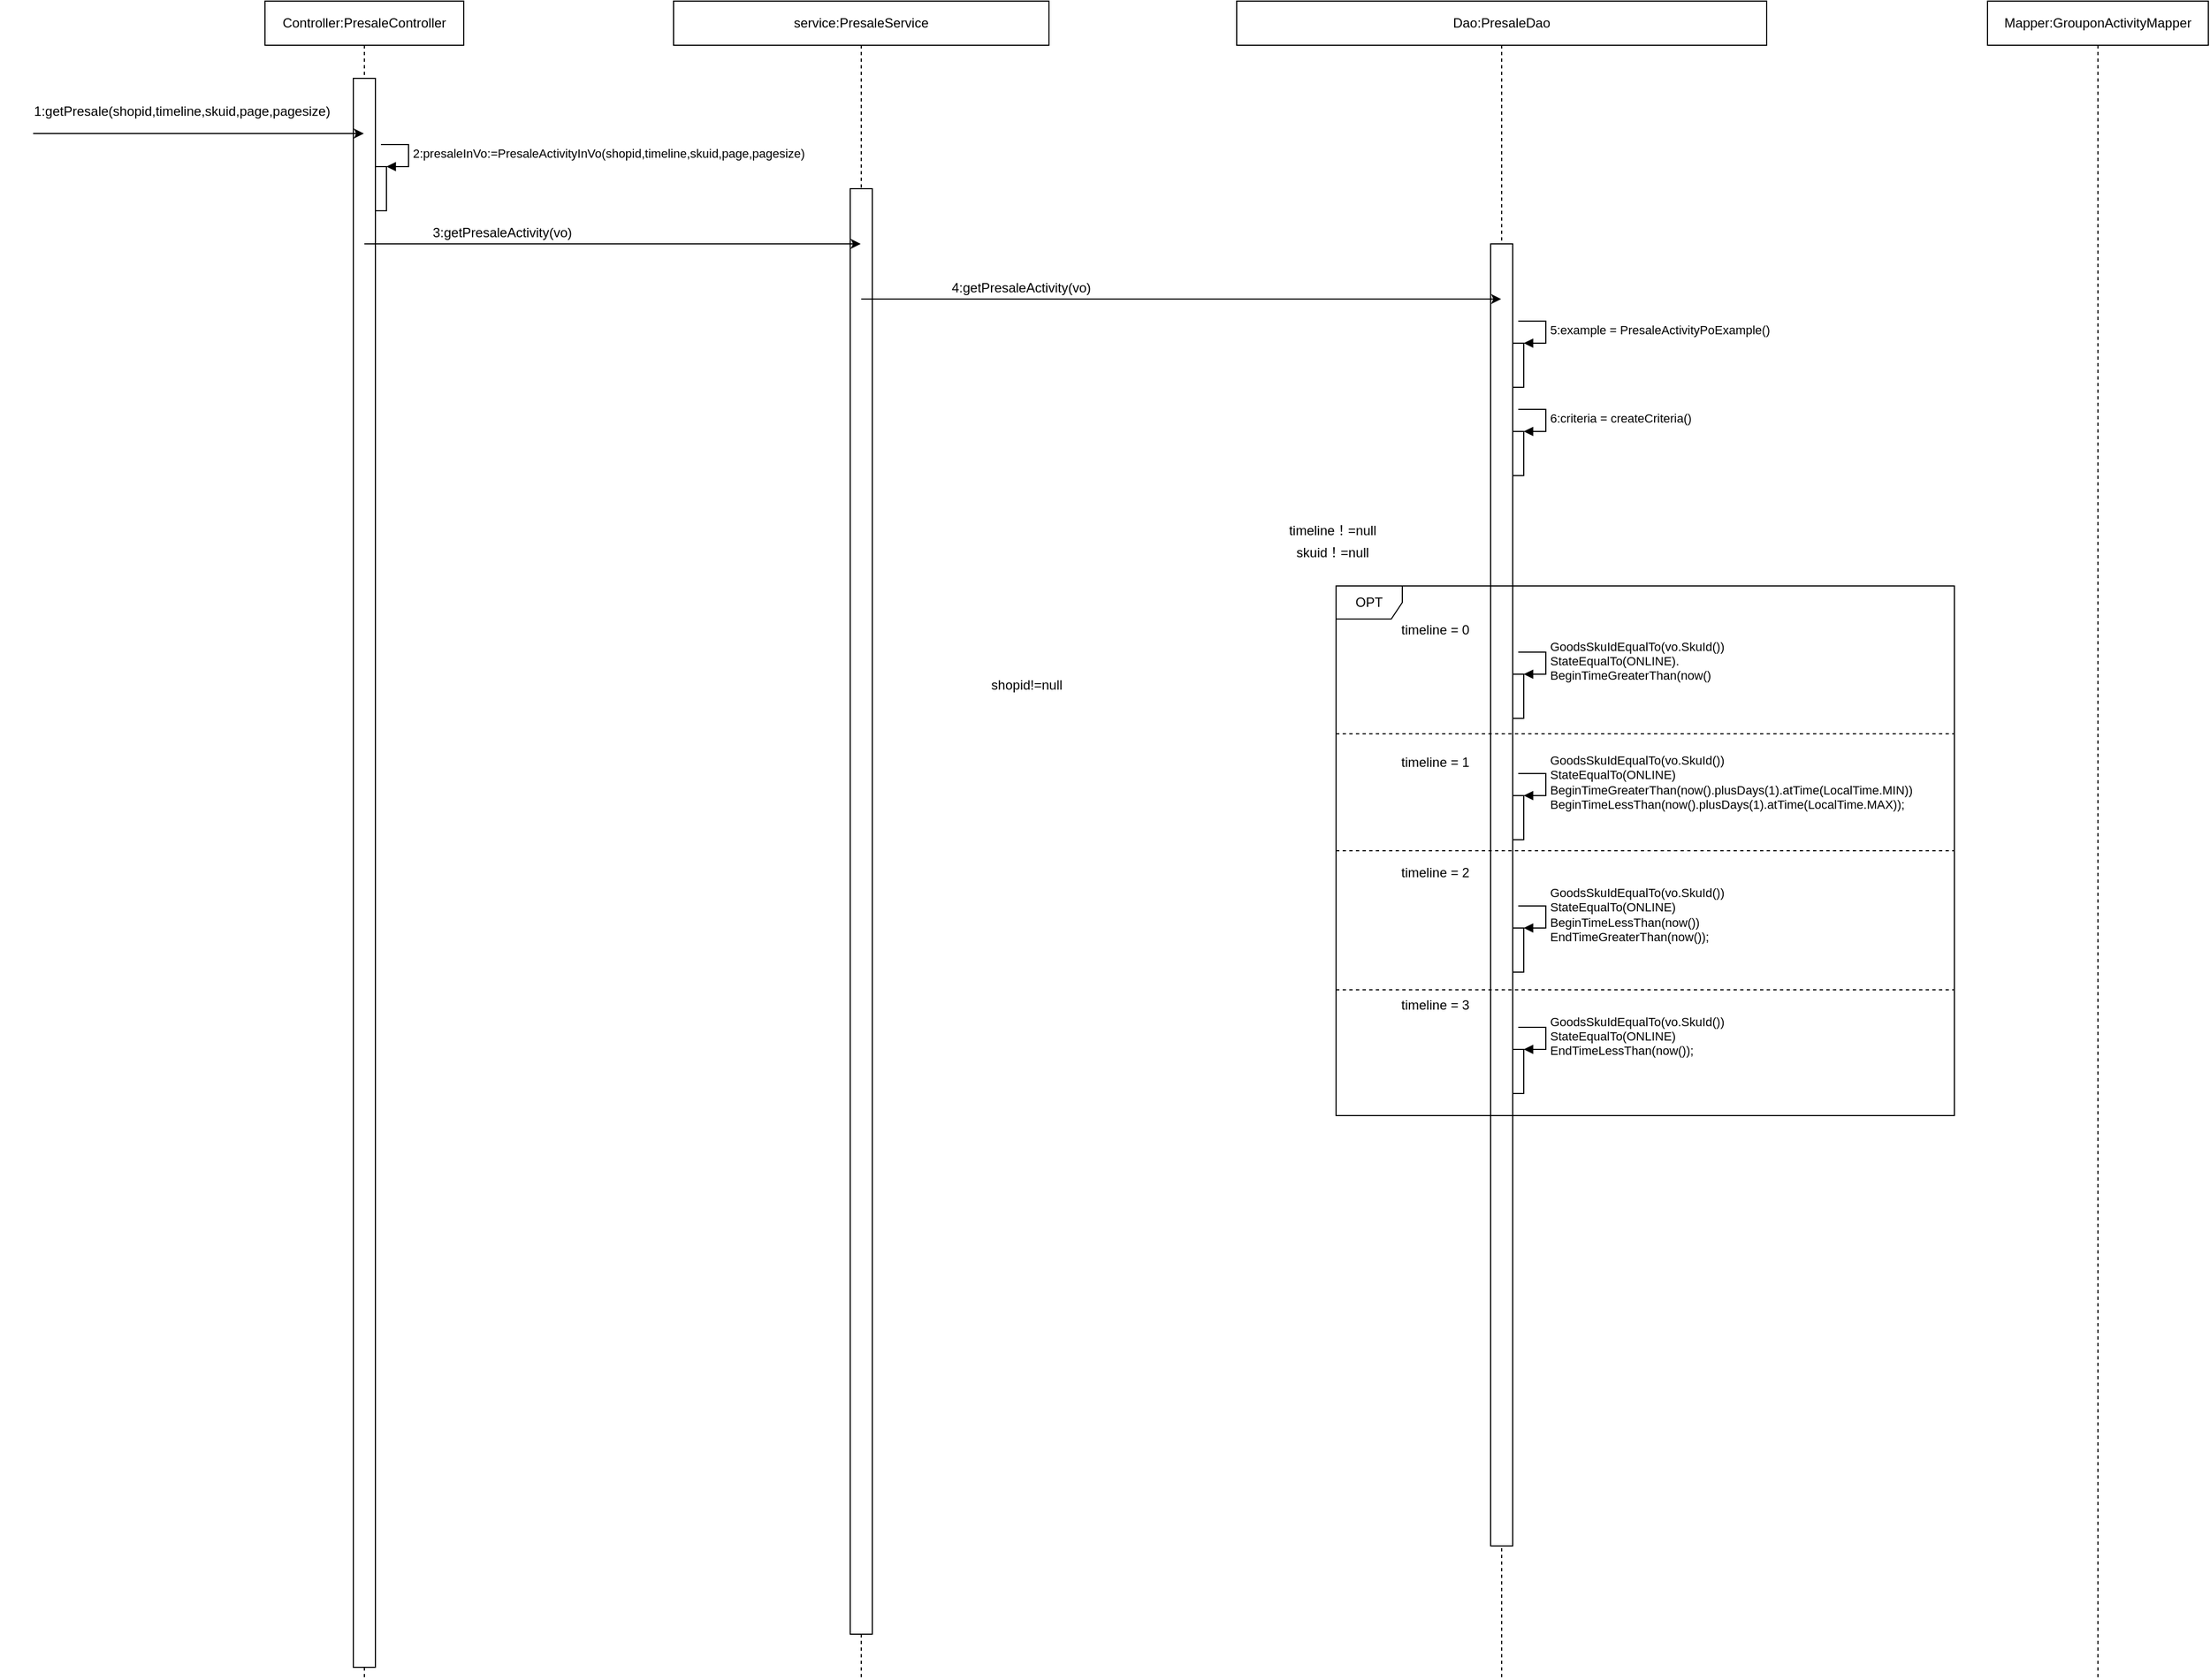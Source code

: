 <mxfile version="14.1.1" type="github">
  <diagram id="x5E5y22HB3m255_ReXKd" name="Page-1">
    <mxGraphModel dx="1865" dy="587" grid="1" gridSize="10" guides="1" tooltips="1" connect="1" arrows="1" fold="1" page="1" pageScale="1" pageWidth="827" pageHeight="1169" math="0" shadow="0">
      <root>
        <mxCell id="0" />
        <mxCell id="1" parent="0" />
        <mxCell id="rrSZmSB8H3wMyUmLUTJx-1" value="&lt;div&gt;service:PresaleService&lt;/div&gt;" style="shape=umlLifeline;perimeter=lifelinePerimeter;whiteSpace=wrap;html=1;container=1;collapsible=0;recursiveResize=0;outlineConnect=0;" vertex="1" parent="1">
          <mxGeometry x="180" y="40" width="340" height="1520" as="geometry" />
        </mxCell>
        <mxCell id="rrSZmSB8H3wMyUmLUTJx-2" value="" style="rounded=0;whiteSpace=wrap;html=1;" vertex="1" parent="rrSZmSB8H3wMyUmLUTJx-1">
          <mxGeometry x="160" y="170" width="20" height="1310" as="geometry" />
        </mxCell>
        <mxCell id="rrSZmSB8H3wMyUmLUTJx-6" value="Mapper:GrouponActivityMapper" style="shape=umlLifeline;perimeter=lifelinePerimeter;whiteSpace=wrap;html=1;container=1;collapsible=0;recursiveResize=0;outlineConnect=0;" vertex="1" parent="1">
          <mxGeometry x="1370" y="40" width="200" height="1520" as="geometry" />
        </mxCell>
        <mxCell id="rrSZmSB8H3wMyUmLUTJx-11" value="Controller:PresaleController" style="shape=umlLifeline;perimeter=lifelinePerimeter;whiteSpace=wrap;html=1;container=1;collapsible=0;recursiveResize=0;outlineConnect=0;" vertex="1" parent="1">
          <mxGeometry x="-190" y="40" width="180" height="1520" as="geometry" />
        </mxCell>
        <mxCell id="rrSZmSB8H3wMyUmLUTJx-12" value="" style="rounded=0;whiteSpace=wrap;html=1;" vertex="1" parent="rrSZmSB8H3wMyUmLUTJx-11">
          <mxGeometry x="80" y="70" width="20" height="1440" as="geometry" />
        </mxCell>
        <mxCell id="rrSZmSB8H3wMyUmLUTJx-60" value="" style="html=1;points=[];perimeter=orthogonalPerimeter;" vertex="1" parent="rrSZmSB8H3wMyUmLUTJx-11">
          <mxGeometry x="100" y="150" width="10" height="40" as="geometry" />
        </mxCell>
        <mxCell id="rrSZmSB8H3wMyUmLUTJx-61" value="2:presaleInVo:=PresaleActivityInVo(shopid,timeline,skuid,page,pagesize)" style="edgeStyle=orthogonalEdgeStyle;html=1;align=left;spacingLeft=2;endArrow=block;rounded=0;entryX=1;entryY=0;" edge="1" target="rrSZmSB8H3wMyUmLUTJx-60" parent="rrSZmSB8H3wMyUmLUTJx-11">
          <mxGeometry relative="1" as="geometry">
            <mxPoint x="105" y="130" as="sourcePoint" />
            <Array as="points">
              <mxPoint x="130" y="130" />
            </Array>
          </mxGeometry>
        </mxCell>
        <mxCell id="rrSZmSB8H3wMyUmLUTJx-18" value="Dao:PresaleDao" style="shape=umlLifeline;perimeter=lifelinePerimeter;whiteSpace=wrap;html=1;container=1;collapsible=0;recursiveResize=0;outlineConnect=0;" vertex="1" parent="1">
          <mxGeometry x="690" y="40" width="480" height="1520" as="geometry" />
        </mxCell>
        <mxCell id="rrSZmSB8H3wMyUmLUTJx-19" value="" style="rounded=0;whiteSpace=wrap;html=1;" vertex="1" parent="rrSZmSB8H3wMyUmLUTJx-18">
          <mxGeometry x="230" y="220" width="20" height="1180" as="geometry" />
        </mxCell>
        <mxCell id="rrSZmSB8H3wMyUmLUTJx-67" value="" style="html=1;points=[];perimeter=orthogonalPerimeter;" vertex="1" parent="rrSZmSB8H3wMyUmLUTJx-18">
          <mxGeometry x="250" y="310" width="10" height="40" as="geometry" />
        </mxCell>
        <mxCell id="rrSZmSB8H3wMyUmLUTJx-68" value="5:example = PresaleActivityPoExample()" style="edgeStyle=orthogonalEdgeStyle;html=1;align=left;spacingLeft=2;endArrow=block;rounded=0;entryX=1;entryY=0;" edge="1" target="rrSZmSB8H3wMyUmLUTJx-67" parent="rrSZmSB8H3wMyUmLUTJx-18">
          <mxGeometry relative="1" as="geometry">
            <mxPoint x="255" y="290" as="sourcePoint" />
            <Array as="points">
              <mxPoint x="280" y="290" />
            </Array>
          </mxGeometry>
        </mxCell>
        <mxCell id="rrSZmSB8H3wMyUmLUTJx-69" value="" style="html=1;points=[];perimeter=orthogonalPerimeter;" vertex="1" parent="rrSZmSB8H3wMyUmLUTJx-18">
          <mxGeometry x="250" y="390" width="10" height="40" as="geometry" />
        </mxCell>
        <mxCell id="rrSZmSB8H3wMyUmLUTJx-70" value="6:criteria = createCriteria()" style="edgeStyle=orthogonalEdgeStyle;html=1;align=left;spacingLeft=2;endArrow=block;rounded=0;entryX=1;entryY=0;" edge="1" target="rrSZmSB8H3wMyUmLUTJx-69" parent="rrSZmSB8H3wMyUmLUTJx-18">
          <mxGeometry relative="1" as="geometry">
            <mxPoint x="255" y="370" as="sourcePoint" />
            <Array as="points">
              <mxPoint x="280" y="370" />
            </Array>
          </mxGeometry>
        </mxCell>
        <mxCell id="rrSZmSB8H3wMyUmLUTJx-75" value="timeline！=null" style="text;html=1;strokeColor=none;fillColor=none;align=center;verticalAlign=middle;whiteSpace=wrap;rounded=0;" vertex="1" parent="rrSZmSB8H3wMyUmLUTJx-18">
          <mxGeometry x="37" y="470" width="100" height="20" as="geometry" />
        </mxCell>
        <mxCell id="rrSZmSB8H3wMyUmLUTJx-85" value="" style="html=1;points=[];perimeter=orthogonalPerimeter;" vertex="1" parent="rrSZmSB8H3wMyUmLUTJx-18">
          <mxGeometry x="250" y="610" width="10" height="40" as="geometry" />
        </mxCell>
        <mxCell id="rrSZmSB8H3wMyUmLUTJx-86" value="&lt;div&gt;GoodsSkuIdEqualTo(vo.SkuId())&lt;/div&gt;&lt;div&gt;StateEqualTo(ONLINE).&lt;/div&gt;&lt;div&gt;BeginTimeGreaterThan(now()&lt;/div&gt;" style="edgeStyle=orthogonalEdgeStyle;html=1;align=left;spacingLeft=2;endArrow=block;rounded=0;entryX=1;entryY=0;" edge="1" target="rrSZmSB8H3wMyUmLUTJx-85" parent="rrSZmSB8H3wMyUmLUTJx-18">
          <mxGeometry relative="1" as="geometry">
            <mxPoint x="255" y="590" as="sourcePoint" />
            <Array as="points">
              <mxPoint x="280" y="590" />
            </Array>
          </mxGeometry>
        </mxCell>
        <mxCell id="rrSZmSB8H3wMyUmLUTJx-58" value="" style="endArrow=classic;html=1;" edge="1" parent="1" target="rrSZmSB8H3wMyUmLUTJx-11">
          <mxGeometry width="50" height="50" relative="1" as="geometry">
            <mxPoint x="-400" y="160" as="sourcePoint" />
            <mxPoint x="-220" y="160" as="targetPoint" />
          </mxGeometry>
        </mxCell>
        <mxCell id="rrSZmSB8H3wMyUmLUTJx-59" value="1:getPresale(shopid,timeline,skuid,page,pagesize)" style="text;html=1;strokeColor=none;fillColor=none;align=center;verticalAlign=middle;whiteSpace=wrap;rounded=0;" vertex="1" parent="1">
          <mxGeometry x="-430" y="130" width="330" height="20" as="geometry" />
        </mxCell>
        <mxCell id="rrSZmSB8H3wMyUmLUTJx-62" value="" style="endArrow=classic;html=1;" edge="1" parent="1" target="rrSZmSB8H3wMyUmLUTJx-1">
          <mxGeometry width="50" height="50" relative="1" as="geometry">
            <mxPoint x="-100" y="260" as="sourcePoint" />
            <mxPoint x="199.5" y="260" as="targetPoint" />
          </mxGeometry>
        </mxCell>
        <mxCell id="rrSZmSB8H3wMyUmLUTJx-63" value="3:getPresaleActivity(vo)" style="text;html=1;strokeColor=none;fillColor=none;align=center;verticalAlign=middle;whiteSpace=wrap;rounded=0;" vertex="1" parent="1">
          <mxGeometry x="-70" y="240" width="190" height="20" as="geometry" />
        </mxCell>
        <mxCell id="rrSZmSB8H3wMyUmLUTJx-65" value="" style="endArrow=classic;html=1;" edge="1" parent="1" target="rrSZmSB8H3wMyUmLUTJx-18">
          <mxGeometry width="50" height="50" relative="1" as="geometry">
            <mxPoint x="350" y="310" as="sourcePoint" />
            <mxPoint x="700" y="310" as="targetPoint" />
          </mxGeometry>
        </mxCell>
        <mxCell id="rrSZmSB8H3wMyUmLUTJx-66" value="4:getPresaleActivity(vo)" style="text;html=1;strokeColor=none;fillColor=none;align=center;verticalAlign=middle;whiteSpace=wrap;rounded=0;" vertex="1" parent="1">
          <mxGeometry x="400" y="290" width="190" height="20" as="geometry" />
        </mxCell>
        <mxCell id="rrSZmSB8H3wMyUmLUTJx-72" value="OPT" style="shape=umlFrame;whiteSpace=wrap;html=1;" vertex="1" parent="1">
          <mxGeometry x="780" y="570" width="560" height="480" as="geometry" />
        </mxCell>
        <mxCell id="rrSZmSB8H3wMyUmLUTJx-76" value="skuid！=null" style="text;html=1;strokeColor=none;fillColor=none;align=center;verticalAlign=middle;whiteSpace=wrap;rounded=0;" vertex="1" parent="1">
          <mxGeometry x="727" y="530" width="100" height="20" as="geometry" />
        </mxCell>
        <mxCell id="rrSZmSB8H3wMyUmLUTJx-77" value="shopid!=null" style="text;html=1;strokeColor=none;fillColor=none;align=center;verticalAlign=middle;whiteSpace=wrap;rounded=0;" vertex="1" parent="1">
          <mxGeometry x="450" y="650" width="100" height="20" as="geometry" />
        </mxCell>
        <mxCell id="rrSZmSB8H3wMyUmLUTJx-79" value="timeline = 0" style="text;html=1;strokeColor=none;fillColor=none;align=center;verticalAlign=middle;whiteSpace=wrap;rounded=0;" vertex="1" parent="1">
          <mxGeometry x="820" y="600" width="100" height="20" as="geometry" />
        </mxCell>
        <mxCell id="rrSZmSB8H3wMyUmLUTJx-80" value="timeline = 1" style="text;html=1;strokeColor=none;fillColor=none;align=center;verticalAlign=middle;whiteSpace=wrap;rounded=0;" vertex="1" parent="1">
          <mxGeometry x="820" y="720" width="100" height="20" as="geometry" />
        </mxCell>
        <mxCell id="rrSZmSB8H3wMyUmLUTJx-81" value="timeline = 2" style="text;html=1;strokeColor=none;fillColor=none;align=center;verticalAlign=middle;whiteSpace=wrap;rounded=0;" vertex="1" parent="1">
          <mxGeometry x="820" y="820" width="100" height="20" as="geometry" />
        </mxCell>
        <mxCell id="rrSZmSB8H3wMyUmLUTJx-82" value="timeline = 3" style="text;html=1;strokeColor=none;fillColor=none;align=center;verticalAlign=middle;whiteSpace=wrap;rounded=0;" vertex="1" parent="1">
          <mxGeometry x="820" y="940" width="100" height="20" as="geometry" />
        </mxCell>
        <mxCell id="rrSZmSB8H3wMyUmLUTJx-87" value="" style="html=1;points=[];perimeter=orthogonalPerimeter;" vertex="1" parent="1">
          <mxGeometry x="940" y="650" width="10" height="40" as="geometry" />
        </mxCell>
        <mxCell id="rrSZmSB8H3wMyUmLUTJx-88" value="" style="html=1;points=[];perimeter=orthogonalPerimeter;" vertex="1" parent="1">
          <mxGeometry x="940" y="760" width="10" height="40" as="geometry" />
        </mxCell>
        <mxCell id="rrSZmSB8H3wMyUmLUTJx-89" value="&lt;div&gt;GoodsSkuIdEqualTo(vo.SkuId())&lt;/div&gt;&lt;div&gt;StateEqualTo(ONLINE)&lt;/div&gt;&lt;div&gt;BeginTimeGreaterThan(now().plusDays(1).atTime(LocalTime.MIN))&lt;/div&gt;&lt;div&gt;BeginTimeLessThan(now().plusDays(1).atTime(LocalTime.MAX));&lt;/div&gt;" style="edgeStyle=orthogonalEdgeStyle;html=1;align=left;spacingLeft=2;endArrow=block;rounded=0;entryX=1;entryY=0;" edge="1" parent="1" target="rrSZmSB8H3wMyUmLUTJx-88">
          <mxGeometry relative="1" as="geometry">
            <mxPoint x="945" y="740" as="sourcePoint" />
            <Array as="points">
              <mxPoint x="970" y="740" />
            </Array>
          </mxGeometry>
        </mxCell>
        <mxCell id="rrSZmSB8H3wMyUmLUTJx-90" value="" style="html=1;points=[];perimeter=orthogonalPerimeter;" vertex="1" parent="1">
          <mxGeometry x="940" y="760" width="10" height="40" as="geometry" />
        </mxCell>
        <mxCell id="rrSZmSB8H3wMyUmLUTJx-91" value="" style="html=1;points=[];perimeter=orthogonalPerimeter;" vertex="1" parent="1">
          <mxGeometry x="940" y="880" width="10" height="40" as="geometry" />
        </mxCell>
        <mxCell id="rrSZmSB8H3wMyUmLUTJx-92" value="&lt;div&gt;GoodsSkuIdEqualTo(vo.SkuId())&lt;/div&gt;&lt;div&gt;StateEqualTo(ONLINE)&lt;/div&gt;&lt;div&gt;BeginTimeLessThan(now())&lt;/div&gt;&lt;div&gt;EndTimeGreaterThan(now());&lt;/div&gt;" style="edgeStyle=orthogonalEdgeStyle;html=1;align=left;spacingLeft=2;endArrow=block;rounded=0;entryX=1;entryY=0;" edge="1" parent="1" target="rrSZmSB8H3wMyUmLUTJx-91">
          <mxGeometry relative="1" as="geometry">
            <mxPoint x="945" y="860" as="sourcePoint" />
            <Array as="points">
              <mxPoint x="970" y="860" />
            </Array>
          </mxGeometry>
        </mxCell>
        <mxCell id="rrSZmSB8H3wMyUmLUTJx-93" value="" style="html=1;points=[];perimeter=orthogonalPerimeter;" vertex="1" parent="1">
          <mxGeometry x="940" y="880" width="10" height="40" as="geometry" />
        </mxCell>
        <mxCell id="rrSZmSB8H3wMyUmLUTJx-94" value="" style="html=1;points=[];perimeter=orthogonalPerimeter;" vertex="1" parent="1">
          <mxGeometry x="940" y="990" width="10" height="40" as="geometry" />
        </mxCell>
        <mxCell id="rrSZmSB8H3wMyUmLUTJx-95" value="&lt;div&gt;GoodsSkuIdEqualTo(vo.SkuId())&lt;/div&gt;&lt;div&gt;StateEqualTo(ONLINE)&lt;/div&gt;&lt;div&gt;EndTimeLessThan(now());&lt;/div&gt;" style="edgeStyle=orthogonalEdgeStyle;html=1;align=left;spacingLeft=2;endArrow=block;rounded=0;entryX=1;entryY=0;" edge="1" parent="1" target="rrSZmSB8H3wMyUmLUTJx-94">
          <mxGeometry relative="1" as="geometry">
            <mxPoint x="945" y="970" as="sourcePoint" />
            <Array as="points">
              <mxPoint x="970" y="970" />
            </Array>
          </mxGeometry>
        </mxCell>
        <mxCell id="rrSZmSB8H3wMyUmLUTJx-96" value="" style="html=1;points=[];perimeter=orthogonalPerimeter;" vertex="1" parent="1">
          <mxGeometry x="940" y="990" width="10" height="40" as="geometry" />
        </mxCell>
        <mxCell id="rrSZmSB8H3wMyUmLUTJx-98" value="" style="line;strokeWidth=1;fillColor=none;align=left;verticalAlign=middle;spacingTop=-1;spacingLeft=3;spacingRight=3;rotatable=0;labelPosition=right;points=[];portConstraint=eastwest;dashed=1;" vertex="1" parent="1">
          <mxGeometry x="780" y="700" width="560" height="8" as="geometry" />
        </mxCell>
        <mxCell id="rrSZmSB8H3wMyUmLUTJx-99" value="" style="line;strokeWidth=1;fillColor=none;align=left;verticalAlign=middle;spacingTop=-1;spacingLeft=3;spacingRight=3;rotatable=0;labelPosition=right;points=[];portConstraint=eastwest;dashed=1;" vertex="1" parent="1">
          <mxGeometry x="780" y="806" width="560" height="8" as="geometry" />
        </mxCell>
        <mxCell id="rrSZmSB8H3wMyUmLUTJx-100" value="" style="line;strokeWidth=1;fillColor=none;align=left;verticalAlign=middle;spacingTop=-1;spacingLeft=3;spacingRight=3;rotatable=0;labelPosition=right;points=[];portConstraint=eastwest;dashed=1;" vertex="1" parent="1">
          <mxGeometry x="780" y="932" width="560" height="8" as="geometry" />
        </mxCell>
      </root>
    </mxGraphModel>
  </diagram>
</mxfile>
